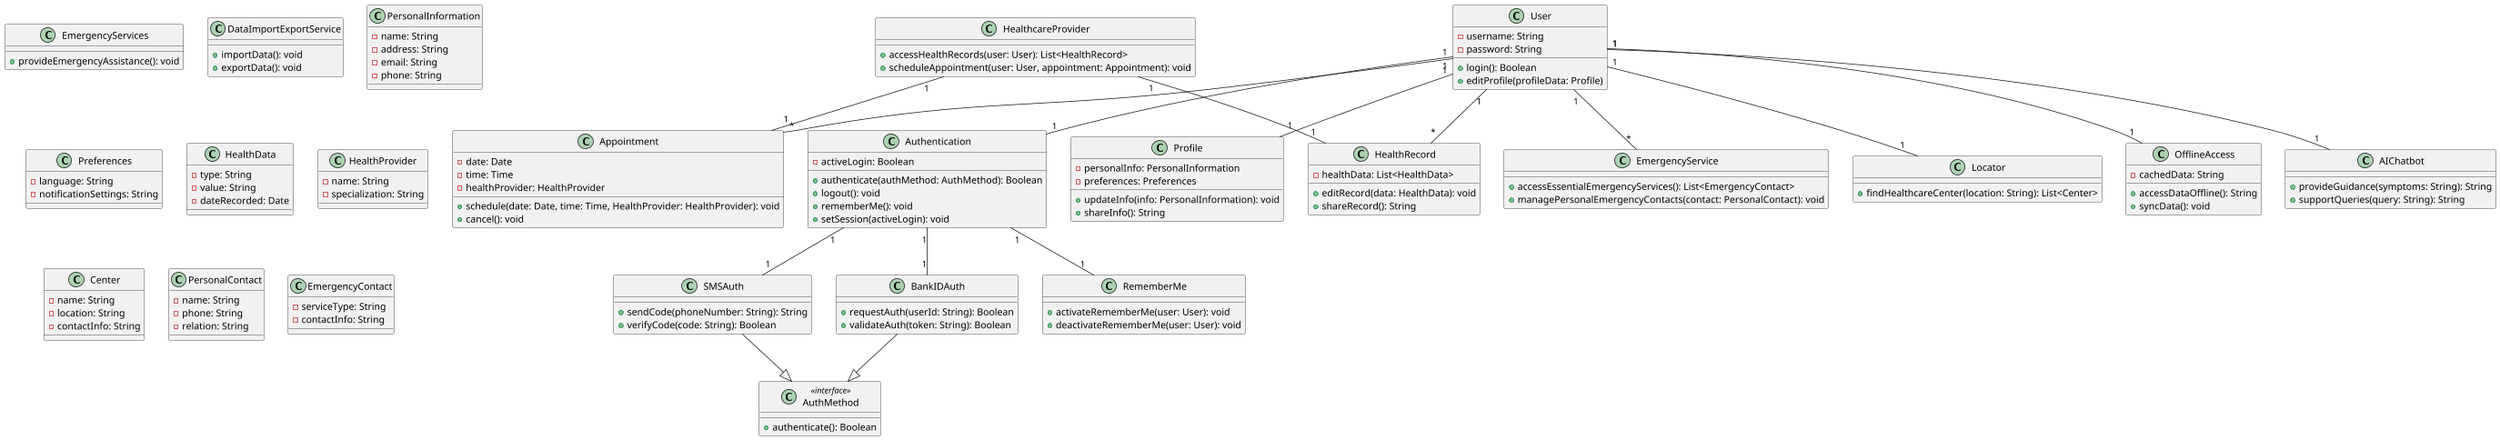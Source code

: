 @startuml
scale 0.75

class User {
    -username: String
    -password: String
    +login(): Boolean
    +editProfile(profileData: Profile)
}

class Authentication {
    -activeLogin: Boolean
    +authenticate(authMethod: AuthMethod): Boolean
    +logout(): void
    +rememberMe(): void
    +setSession(activeLogin): void
}

class SMSAuth {
    +sendCode(phoneNumber: String): String
    +verifyCode(code: String): Boolean
}

class BankIDAuth {
    +requestAuth(userId: String): Boolean
    +validateAuth(token: String): Boolean
}

class RememberMe {
    +activateRememberMe(user: User): void
    +deactivateRememberMe(user: User): void
}

class Profile {
    -personalInfo: PersonalInformation
    -preferences: Preferences
    +updateInfo(info: PersonalInformation): void
    +shareInfo(): String
}

class HealthcareProvider {
    +accessHealthRecords(user: User): List<HealthRecord>
    +scheduleAppointment(user: User, appointment: Appointment): void
}

class EmergencyServices {
    +provideEmergencyAssistance(): void
}

class DataImportExportService {
    +importData(): void
    +exportData(): void
}

class HealthRecord {
    -healthData: List<HealthData>
    +editRecord(data: HealthData): void
    +shareRecord(): String
}

class Appointment {
    -date: Date
    -time: Time
    -healthProvider: HealthProvider
    +schedule(date: Date, time: Time, HealthProvider: HealthProvider): void
    +cancel(): void
}

class AIChatbot {
    +provideGuidance(symptoms: String): String
    +supportQueries(query: String): String
}

class Locator {
    +findHealthcareCenter(location: String): List<Center>
}

class EmergencyService {
    +accessEssentialEmergencyServices(): List<EmergencyContact>
    +managePersonalEmergencyContacts(contact: PersonalContact): void
}

class AuthMethod << interface >> {
    +authenticate(): Boolean
}

class PersonalInformation {
    -name: String
    -address: String
    -email: String
    -phone: String
}

class Preferences {
    -language: String
    -notificationSettings: String
}

class HealthData {
    -type: String
    -value: String
    -dateRecorded: Date
}

class HealthProvider {
    -name: String
    -specialization: String
}

class Center {
    -name: String
    -location: String
    -contactInfo: String
}

class PersonalContact {
    -name: String
    -phone: String
    -relation: String
}

class EmergencyContact {
    -serviceType: String
    -contactInfo: String
}

class OfflineAccess {
    -cachedData: String
    +accessDataOffline(): String
    +syncData(): void
}


Authentication "1" -- "1" SMSAuth
Authentication "1" -- "1" BankIDAuth
Authentication "1" -- "1" RememberMe

SMSAuth --|> AuthMethod
BankIDAuth --|> AuthMethod

User "1" -- "1" Authentication
User "1" -- "1" Profile
User "1" -- "*" HealthRecord
User "1" -- "*" Appointment
User "1" -- "1" AIChatbot
User "1" -- "1" Locator
User "1" -- "*" EmergencyService
User "1" -- "1" OfflineAccess


HealthcareProvider "1" -- "1" HealthRecord
HealthcareProvider "1" -- "1" Appointment

@enduml